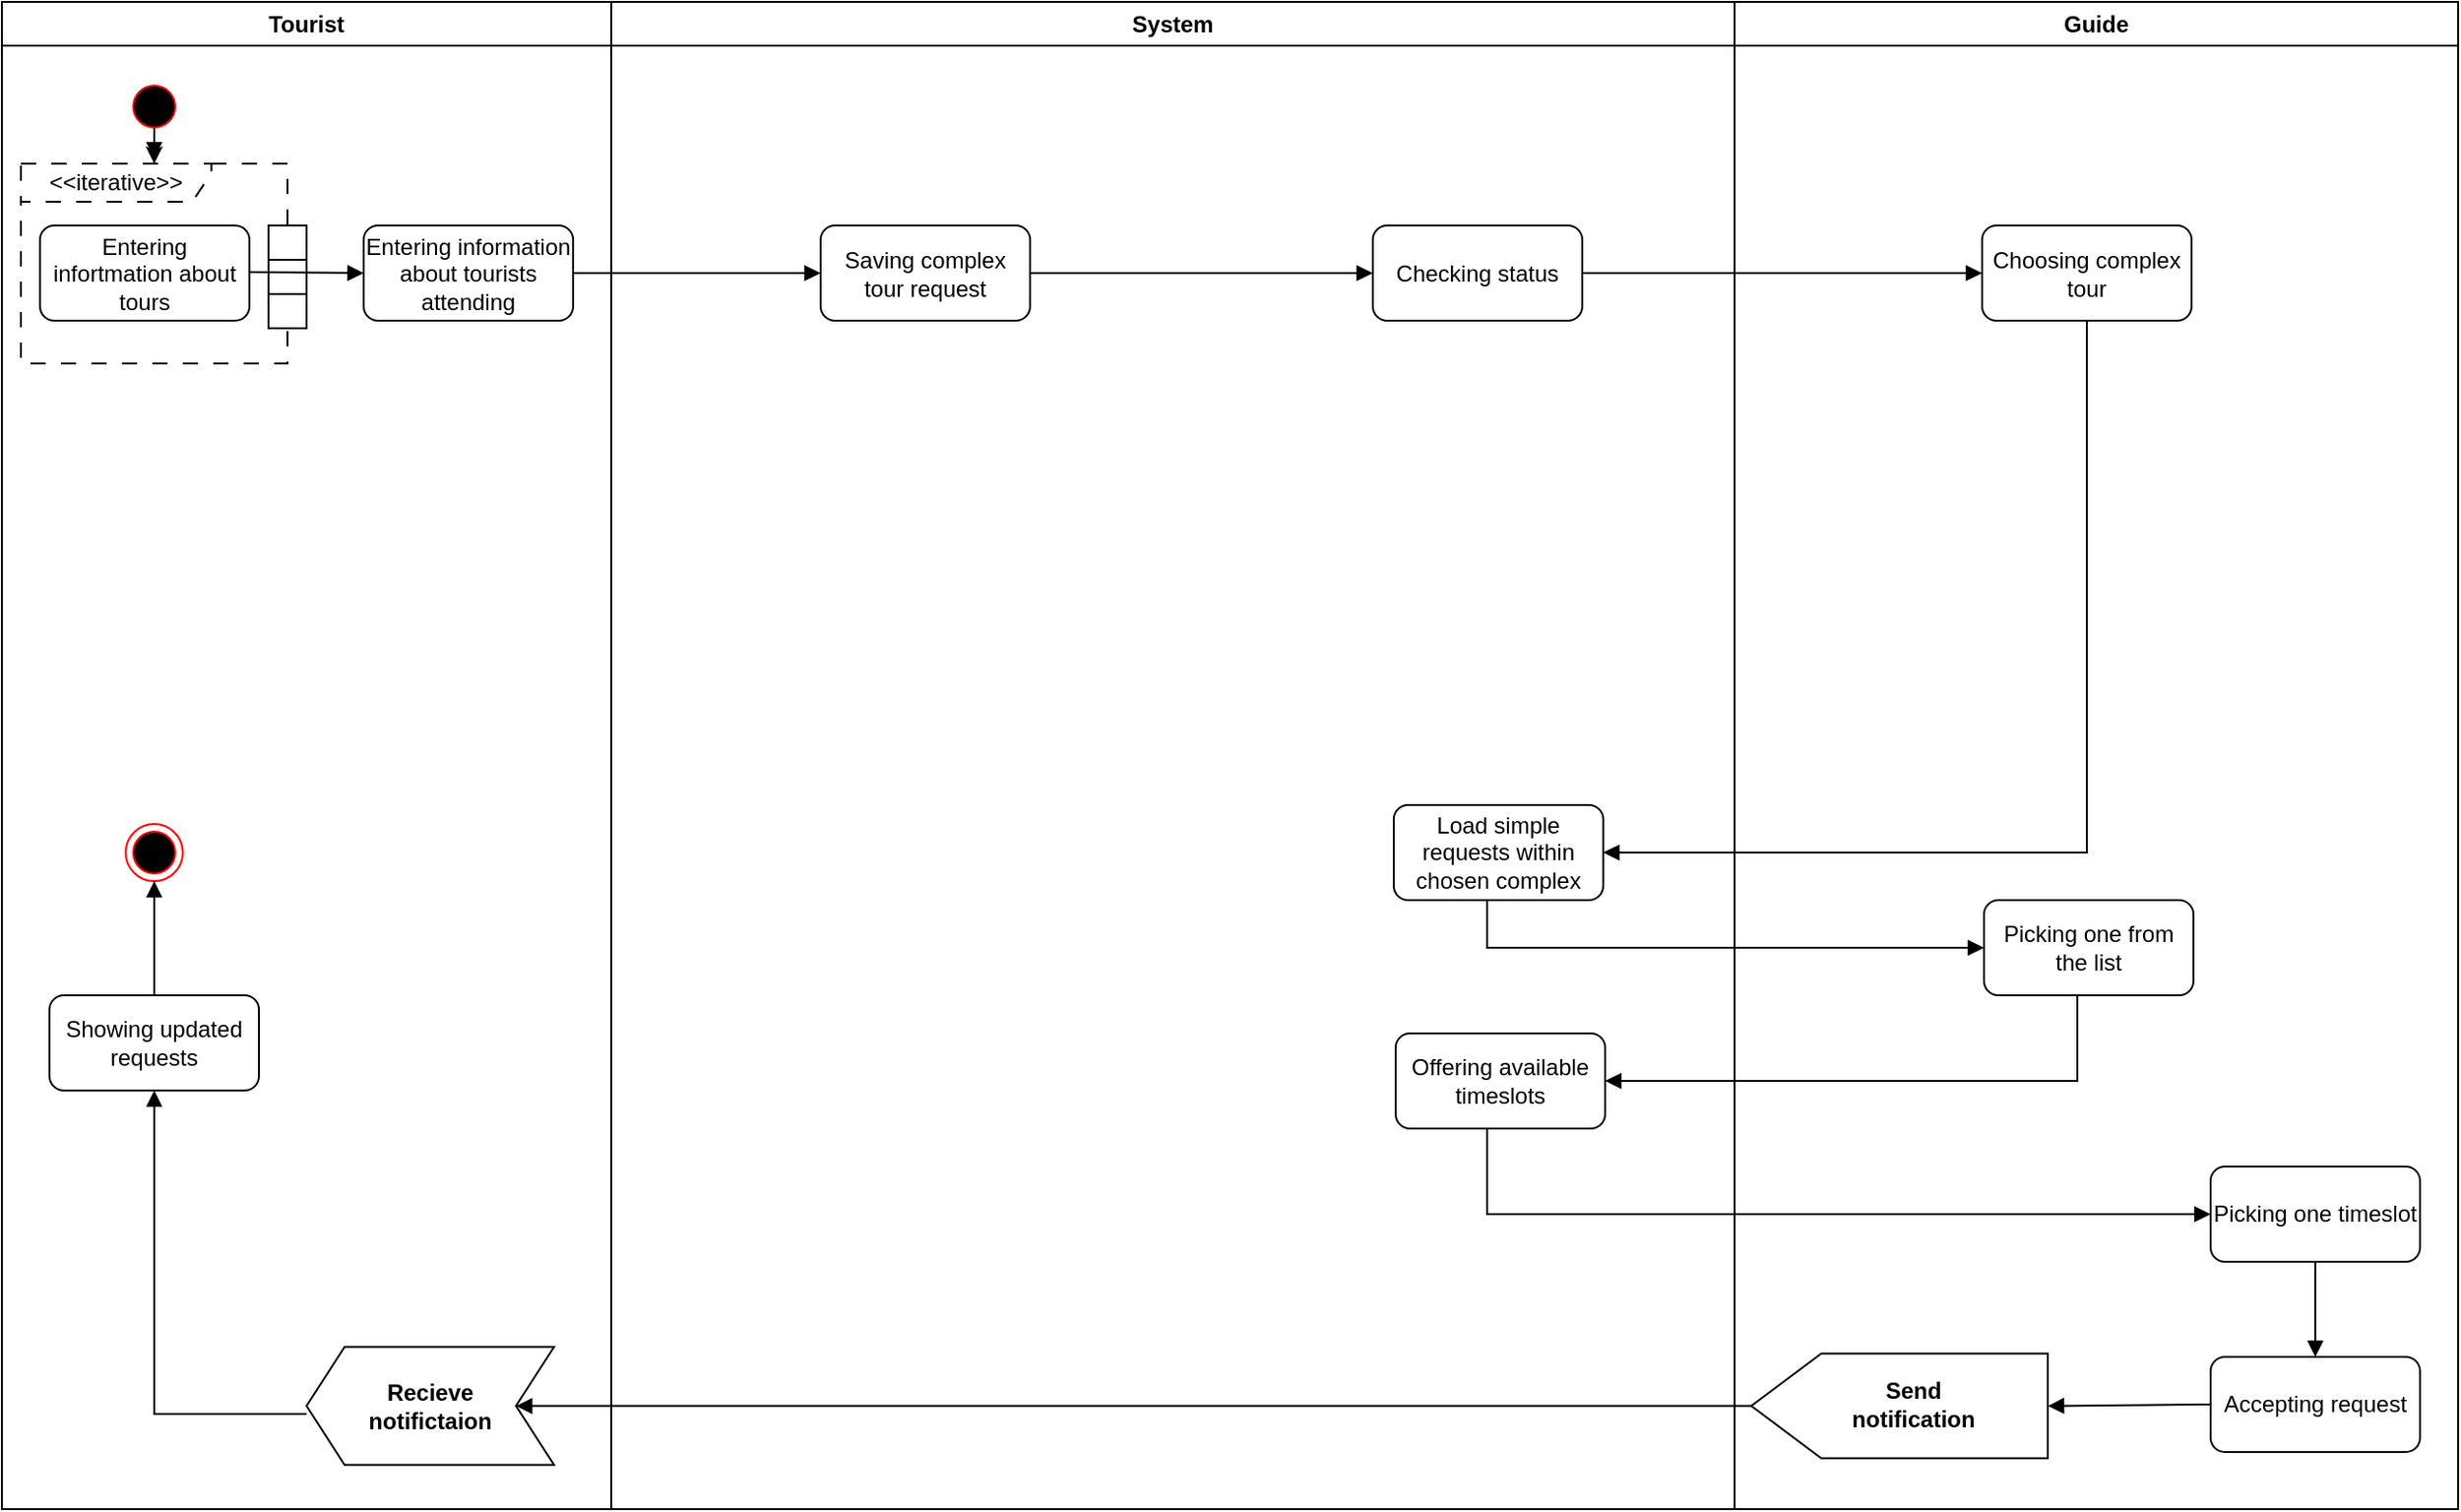 <mxfile version="24.4.8" type="device" pages="2">
  <diagram name="Page-1" id="e7e014a7-5840-1c2e-5031-d8a46d1fe8dd">
    <mxGraphModel dx="1500" dy="807" grid="1" gridSize="10" guides="1" tooltips="1" connect="1" arrows="1" fold="1" page="1" pageScale="1" pageWidth="1169" pageHeight="826" background="none" math="0" shadow="0">
      <root>
        <mxCell id="0" />
        <mxCell id="1" parent="0" />
        <mxCell id="2" value="Tourist" style="swimlane;whiteSpace=wrap" parent="1" vertex="1">
          <mxGeometry x="90" y="128" width="320" height="792" as="geometry" />
        </mxCell>
        <mxCell id="6rrF4IKXqG0SPPaiM7PB-67" value="" style="edgeStyle=orthogonalEdgeStyle;rounded=0;orthogonalLoop=1;jettySize=auto;html=1;" parent="2" source="13" target="6rrF4IKXqG0SPPaiM7PB-41" edge="1">
          <mxGeometry relative="1" as="geometry" />
        </mxCell>
        <mxCell id="13" value="" style="ellipse;shape=startState;fillColor=#000000;strokeColor=#ff0000;" parent="2" vertex="1">
          <mxGeometry x="65" y="40" width="30" height="30" as="geometry" />
        </mxCell>
        <mxCell id="6rrF4IKXqG0SPPaiM7PB-41" value="&amp;lt;&amp;lt;iterative&amp;gt;&amp;gt;" style="shape=umlFrame;whiteSpace=wrap;html=1;pointerEvents=0;dashed=1;width=100;height=20;dashPattern=8 8;" parent="2" vertex="1">
          <mxGeometry x="10" y="85" width="140" height="105" as="geometry" />
        </mxCell>
        <mxCell id="6rrF4IKXqG0SPPaiM7PB-43" value="Entering infortmation about tours" style="html=1;whiteSpace=wrap;rounded=1;" parent="2" vertex="1">
          <mxGeometry x="20" y="117.5" width="110" height="50" as="geometry" />
        </mxCell>
        <mxCell id="6rrF4IKXqG0SPPaiM7PB-46" value="" style="html=1;verticalAlign=bottom;endArrow=block;curved=0;rounded=0;entryX=0.5;entryY=-0.026;entryDx=0;entryDy=0;entryPerimeter=0;exitX=0.5;exitY=1;exitDx=0;exitDy=0;" parent="2" source="13" target="6rrF4IKXqG0SPPaiM7PB-41" edge="1">
          <mxGeometry width="80" relative="1" as="geometry">
            <mxPoint x="150" y="57.5" as="sourcePoint" />
            <mxPoint x="140" y="167.5" as="targetPoint" />
          </mxGeometry>
        </mxCell>
        <mxCell id="6rrF4IKXqG0SPPaiM7PB-47" value="Entering information about tourists attending" style="html=1;whiteSpace=wrap;rounded=1;" parent="2" vertex="1">
          <mxGeometry x="190" y="117.5" width="110" height="50" as="geometry" />
        </mxCell>
        <mxCell id="6rrF4IKXqG0SPPaiM7PB-105" value="" style="shape=step;perimeter=stepPerimeter;whiteSpace=wrap;html=1;fixedSize=1;size=20;rotation=-180;" parent="2" vertex="1">
          <mxGeometry x="160" y="706.78" width="130" height="62" as="geometry" />
        </mxCell>
        <mxCell id="6rrF4IKXqG0SPPaiM7PB-107" value="Recieve notifictaion" style="text;align=center;fontStyle=1;verticalAlign=middle;spacingLeft=3;spacingRight=3;strokeColor=none;rotatable=0;points=[[0,0.5],[1,0.5]];portConstraint=eastwest;html=1;whiteSpace=wrap;" parent="2" vertex="1">
          <mxGeometry x="185" y="725" width="80" height="26" as="geometry" />
        </mxCell>
        <mxCell id="6rrF4IKXqG0SPPaiM7PB-108" value="Showing updated requests" style="html=1;whiteSpace=wrap;rounded=1;" parent="2" vertex="1">
          <mxGeometry x="25" y="522" width="110" height="50" as="geometry" />
        </mxCell>
        <mxCell id="6rrF4IKXqG0SPPaiM7PB-109" value="" style="html=1;verticalAlign=bottom;endArrow=block;curved=0;rounded=0;entryX=0.5;entryY=1;entryDx=0;entryDy=0;" parent="2" target="6rrF4IKXqG0SPPaiM7PB-108" edge="1">
          <mxGeometry width="80" relative="1" as="geometry">
            <mxPoint x="160" y="742" as="sourcePoint" />
            <mxPoint x="240" y="742" as="targetPoint" />
            <Array as="points">
              <mxPoint x="80" y="742" />
            </Array>
          </mxGeometry>
        </mxCell>
        <mxCell id="6rrF4IKXqG0SPPaiM7PB-110" value="" style="ellipse;html=1;shape=endState;fillColor=#000000;strokeColor=#ff0000;" parent="2" vertex="1">
          <mxGeometry x="65" y="432" width="30" height="30" as="geometry" />
        </mxCell>
        <mxCell id="6rrF4IKXqG0SPPaiM7PB-111" value="" style="html=1;verticalAlign=bottom;endArrow=block;curved=0;rounded=0;entryX=0.5;entryY=1;entryDx=0;entryDy=0;" parent="2" target="6rrF4IKXqG0SPPaiM7PB-110" edge="1">
          <mxGeometry width="80" relative="1" as="geometry">
            <mxPoint x="80" y="522" as="sourcePoint" />
            <mxPoint x="160" y="522" as="targetPoint" />
          </mxGeometry>
        </mxCell>
        <mxCell id="6rrF4IKXqG0SPPaiM7PB-138" value="" style="rounded=0;whiteSpace=wrap;html=1;" parent="2" vertex="1">
          <mxGeometry x="140" y="117.5" width="20" height="18" as="geometry" />
        </mxCell>
        <mxCell id="6rrF4IKXqG0SPPaiM7PB-137" value="" style="rounded=0;whiteSpace=wrap;html=1;" parent="2" vertex="1">
          <mxGeometry x="140" y="135.5" width="20" height="18" as="geometry" />
        </mxCell>
        <mxCell id="6rrF4IKXqG0SPPaiM7PB-136" value="" style="rounded=0;whiteSpace=wrap;html=1;" parent="2" vertex="1">
          <mxGeometry x="140" y="153.5" width="20" height="18" as="geometry" />
        </mxCell>
        <mxCell id="6rrF4IKXqG0SPPaiM7PB-139" value="" style="html=1;verticalAlign=bottom;endArrow=block;curved=0;rounded=0;entryX=0;entryY=0.5;entryDx=0;entryDy=0;" parent="2" target="6rrF4IKXqG0SPPaiM7PB-47" edge="1">
          <mxGeometry width="80" relative="1" as="geometry">
            <mxPoint x="130" y="142" as="sourcePoint" />
            <mxPoint x="210" y="142" as="targetPoint" />
          </mxGeometry>
        </mxCell>
        <UserObject label="System" link="data:page/id,WncTWQKVgaNf1F_cpsyd" id="3">
          <mxCell style="swimlane;whiteSpace=wrap" parent="1" vertex="1">
            <mxGeometry x="410" y="128" width="590" height="792" as="geometry" />
          </mxCell>
        </UserObject>
        <mxCell id="6rrF4IKXqG0SPPaiM7PB-70" value="Load simple requests within chosen complex" style="html=1;whiteSpace=wrap;rounded=1;" parent="3" vertex="1">
          <mxGeometry x="411" y="422" width="110" height="50" as="geometry" />
        </mxCell>
        <mxCell id="6rrF4IKXqG0SPPaiM7PB-73" value="" style="html=1;verticalAlign=bottom;endArrow=block;curved=0;rounded=0;entryX=0;entryY=0.5;entryDx=0;entryDy=0;" parent="3" target="6rrF4IKXqG0SPPaiM7PB-72" edge="1">
          <mxGeometry width="80" relative="1" as="geometry">
            <mxPoint x="460" y="472" as="sourcePoint" />
            <mxPoint x="540" y="472" as="targetPoint" />
            <Array as="points">
              <mxPoint x="460" y="497" />
            </Array>
          </mxGeometry>
        </mxCell>
        <mxCell id="6rrF4IKXqG0SPPaiM7PB-75" value="Offering available timeslots" style="html=1;whiteSpace=wrap;rounded=1;" parent="3" vertex="1">
          <mxGeometry x="412" y="542" width="110" height="50" as="geometry" />
        </mxCell>
        <mxCell id="6rrF4IKXqG0SPPaiM7PB-78" value="" style="html=1;verticalAlign=bottom;endArrow=block;curved=0;rounded=0;entryX=0;entryY=0.5;entryDx=0;entryDy=0;" parent="3" target="6rrF4IKXqG0SPPaiM7PB-77" edge="1">
          <mxGeometry width="80" relative="1" as="geometry">
            <mxPoint x="460" y="592" as="sourcePoint" />
            <mxPoint x="540" y="592" as="targetPoint" />
            <Array as="points">
              <mxPoint x="460" y="637" />
            </Array>
          </mxGeometry>
        </mxCell>
        <UserObject label="Checking status" link="data:page/id,WncTWQKVgaNf1F_cpsyd" id="5gT6g4EMRQm26O-VULGS-13">
          <mxCell style="html=1;whiteSpace=wrap;rounded=1;" vertex="1" parent="3">
            <mxGeometry x="400" y="117.5" width="110" height="50" as="geometry" />
          </mxCell>
        </UserObject>
        <mxCell id="XRCXILizIFsQ3adIxmzv-13" value="" style="html=1;verticalAlign=bottom;endArrow=block;curved=0;rounded=0;entryX=0;entryY=0.5;entryDx=0;entryDy=0;" edge="1" parent="3" source="6rrF4IKXqG0SPPaiM7PB-49" target="5gT6g4EMRQm26O-VULGS-13">
          <mxGeometry width="80" relative="1" as="geometry">
            <mxPoint x="130" y="142" as="sourcePoint" />
            <mxPoint x="210" y="142" as="targetPoint" />
          </mxGeometry>
        </mxCell>
        <mxCell id="6rrF4IKXqG0SPPaiM7PB-49" value="Saving complex tour request" style="html=1;whiteSpace=wrap;rounded=1;" parent="3" vertex="1">
          <mxGeometry x="110" y="117.5" width="110" height="50" as="geometry" />
        </mxCell>
        <mxCell id="4" value="Guide" style="swimlane;whiteSpace=wrap" parent="1" vertex="1">
          <mxGeometry x="1000" y="128" width="380" height="792" as="geometry" />
        </mxCell>
        <mxCell id="6rrF4IKXqG0SPPaiM7PB-69" value="Choosing complex tour" style="html=1;whiteSpace=wrap;rounded=1;" parent="4" vertex="1">
          <mxGeometry x="130" y="117.5" width="110" height="50" as="geometry" />
        </mxCell>
        <mxCell id="6rrF4IKXqG0SPPaiM7PB-72" value="Picking one from the list" style="html=1;whiteSpace=wrap;rounded=1;" parent="4" vertex="1">
          <mxGeometry x="131" y="472" width="110" height="50" as="geometry" />
        </mxCell>
        <mxCell id="6rrF4IKXqG0SPPaiM7PB-76" value="" style="html=1;verticalAlign=bottom;endArrow=block;curved=0;rounded=0;entryX=1;entryY=0.5;entryDx=0;entryDy=0;" parent="4" target="6rrF4IKXqG0SPPaiM7PB-75" edge="1">
          <mxGeometry width="80" relative="1" as="geometry">
            <mxPoint x="180" y="522" as="sourcePoint" />
            <mxPoint x="260" y="522" as="targetPoint" />
            <Array as="points">
              <mxPoint x="180" y="567" />
            </Array>
          </mxGeometry>
        </mxCell>
        <mxCell id="6rrF4IKXqG0SPPaiM7PB-77" value="Picking one timeslot" style="html=1;whiteSpace=wrap;rounded=1;" parent="4" vertex="1">
          <mxGeometry x="250" y="612" width="110" height="50" as="geometry" />
        </mxCell>
        <mxCell id="6rrF4IKXqG0SPPaiM7PB-79" value="Accepting request" style="html=1;whiteSpace=wrap;rounded=1;" parent="4" vertex="1">
          <mxGeometry x="250" y="712" width="110" height="50" as="geometry" />
        </mxCell>
        <mxCell id="6rrF4IKXqG0SPPaiM7PB-82" value="" style="html=1;verticalAlign=bottom;endArrow=block;curved=0;rounded=0;entryX=0.5;entryY=0;entryDx=0;entryDy=0;exitX=0.5;exitY=1;exitDx=0;exitDy=0;" parent="4" source="6rrF4IKXqG0SPPaiM7PB-77" target="6rrF4IKXqG0SPPaiM7PB-79" edge="1">
          <mxGeometry width="80" relative="1" as="geometry">
            <mxPoint x="300" y="662" as="sourcePoint" />
            <mxPoint x="380" y="662" as="targetPoint" />
          </mxGeometry>
        </mxCell>
        <mxCell id="6rrF4IKXqG0SPPaiM7PB-87" value="" style="shape=offPageConnector;whiteSpace=wrap;html=1;rotation=90;size=0.236;" parent="4" vertex="1">
          <mxGeometry x="59.15" y="659.92" width="55" height="155.72" as="geometry" />
        </mxCell>
        <mxCell id="6rrF4IKXqG0SPPaiM7PB-96" value="" style="html=1;verticalAlign=bottom;endArrow=block;curved=0;rounded=0;entryX=0.5;entryY=0;entryDx=0;entryDy=0;exitX=0;exitY=0.5;exitDx=0;exitDy=0;" parent="4" source="6rrF4IKXqG0SPPaiM7PB-79" target="6rrF4IKXqG0SPPaiM7PB-87" edge="1">
          <mxGeometry width="80" relative="1" as="geometry">
            <mxPoint x="250" y="732" as="sourcePoint" />
            <mxPoint x="330" y="732" as="targetPoint" />
          </mxGeometry>
        </mxCell>
        <mxCell id="6rrF4IKXqG0SPPaiM7PB-97" value="Send notification" style="text;align=center;fontStyle=1;verticalAlign=middle;spacingLeft=3;spacingRight=3;strokeColor=none;rotatable=0;points=[[0,0.5],[1,0.5]];portConstraint=eastwest;html=1;whiteSpace=wrap;" parent="4" vertex="1">
          <mxGeometry x="59.15" y="724" width="70" height="26" as="geometry" />
        </mxCell>
        <mxCell id="6rrF4IKXqG0SPPaiM7PB-50" value="" style="html=1;verticalAlign=bottom;endArrow=block;curved=0;rounded=0;exitX=1;exitY=0.5;exitDx=0;exitDy=0;entryX=0;entryY=0.5;entryDx=0;entryDy=0;" parent="1" source="6rrF4IKXqG0SPPaiM7PB-47" target="6rrF4IKXqG0SPPaiM7PB-49" edge="1">
          <mxGeometry width="80" relative="1" as="geometry">
            <mxPoint x="500" y="420" as="sourcePoint" />
            <mxPoint x="580" y="420" as="targetPoint" />
          </mxGeometry>
        </mxCell>
        <mxCell id="6rrF4IKXqG0SPPaiM7PB-71" value="" style="html=1;verticalAlign=bottom;endArrow=block;curved=0;rounded=0;exitX=0.5;exitY=1;exitDx=0;exitDy=0;entryX=1;entryY=0.5;entryDx=0;entryDy=0;" parent="1" source="6rrF4IKXqG0SPPaiM7PB-69" target="6rrF4IKXqG0SPPaiM7PB-70" edge="1">
          <mxGeometry width="80" relative="1" as="geometry">
            <mxPoint x="1180" y="300" as="sourcePoint" />
            <mxPoint x="1180" y="390" as="targetPoint" />
            <Array as="points">
              <mxPoint x="1185" y="575" />
            </Array>
          </mxGeometry>
        </mxCell>
        <mxCell id="6rrF4IKXqG0SPPaiM7PB-106" value="" style="html=1;verticalAlign=bottom;endArrow=block;curved=0;rounded=0;entryX=0;entryY=0.5;entryDx=0;entryDy=0;exitX=0.5;exitY=1;exitDx=0;exitDy=0;" parent="1" source="6rrF4IKXqG0SPPaiM7PB-87" target="6rrF4IKXqG0SPPaiM7PB-105" edge="1">
          <mxGeometry width="80" relative="1" as="geometry">
            <mxPoint x="1010" y="870" as="sourcePoint" />
            <mxPoint x="1090" y="870" as="targetPoint" />
          </mxGeometry>
        </mxCell>
        <mxCell id="6rrF4IKXqG0SPPaiM7PB-65" value="" style="html=1;verticalAlign=bottom;endArrow=block;curved=0;rounded=0;exitX=1;exitY=0.5;exitDx=0;exitDy=0;" parent="1" target="6rrF4IKXqG0SPPaiM7PB-69" edge="1" source="5gT6g4EMRQm26O-VULGS-13">
          <mxGeometry width="80" relative="1" as="geometry">
            <mxPoint x="900" y="270" as="sourcePoint" />
            <mxPoint x="1120" y="270" as="targetPoint" />
          </mxGeometry>
        </mxCell>
      </root>
    </mxGraphModel>
  </diagram>
  <diagram id="WncTWQKVgaNf1F_cpsyd" name="Page-2">
    <mxGraphModel dx="1050" dy="565" grid="1" gridSize="10" guides="1" tooltips="1" connect="1" arrows="1" fold="1" page="1" pageScale="1" pageWidth="850" pageHeight="1100" math="0" shadow="0">
      <root>
        <mxCell id="0" />
        <mxCell id="1" parent="0" />
        <mxCell id="4vxNBmy59xPRXOIhIHnp-1" value="" style="shape=collate;whiteSpace=wrap;html=1;" vertex="1" parent="1">
          <mxGeometry x="420" y="354" width="60" height="60" as="geometry" />
        </mxCell>
        <mxCell id="4vxNBmy59xPRXOIhIHnp-2" value="Load requests" style="html=1;whiteSpace=wrap;rounded=1;" vertex="1" parent="1">
          <mxGeometry x="520" y="359" width="110" height="50" as="geometry" />
        </mxCell>
        <mxCell id="4vxNBmy59xPRXOIhIHnp-3" value="" style="html=1;verticalAlign=bottom;endArrow=block;curved=0;rounded=0;" edge="1" parent="1">
          <mxGeometry width="80" relative="1" as="geometry">
            <mxPoint x="450" y="384" as="sourcePoint" />
            <mxPoint x="520" y="384" as="targetPoint" />
          </mxGeometry>
        </mxCell>
        <mxCell id="4vxNBmy59xPRXOIhIHnp-4" value="&amp;lt;&amp;lt;iterative&amp;gt;&amp;gt;" style="shape=umlFrame;whiteSpace=wrap;html=1;pointerEvents=0;width=80;height=30;dashed=1;dashPattern=8 8;" vertex="1" parent="1">
          <mxGeometry x="670" y="308" width="290" height="150" as="geometry" />
        </mxCell>
        <mxCell id="4vxNBmy59xPRXOIhIHnp-5" value="" style="rhombus;whiteSpace=wrap;html=1;" vertex="1" parent="1">
          <mxGeometry x="690" y="349.5" width="70" height="69" as="geometry" />
        </mxCell>
        <mxCell id="4vxNBmy59xPRXOIhIHnp-7" value="Mark request as invalid" style="html=1;whiteSpace=wrap;rounded=1;" vertex="1" parent="1">
          <mxGeometry x="820" y="359.5" width="110" height="50" as="geometry" />
        </mxCell>
        <mxCell id="4vxNBmy59xPRXOIhIHnp-8" value="Yes" style="html=1;verticalAlign=bottom;endArrow=block;curved=0;rounded=0;exitX=1;exitY=0.5;exitDx=0;exitDy=0;entryX=0;entryY=0.5;entryDx=0;entryDy=0;" edge="1" parent="1" source="4vxNBmy59xPRXOIhIHnp-5" target="4vxNBmy59xPRXOIhIHnp-7">
          <mxGeometry width="80" relative="1" as="geometry">
            <mxPoint x="760" y="381.5" as="sourcePoint" />
            <mxPoint x="820" y="381.5" as="targetPoint" />
          </mxGeometry>
        </mxCell>
        <mxCell id="4vxNBmy59xPRXOIhIHnp-9" value="Save requests" style="html=1;whiteSpace=wrap;rounded=1;" vertex="1" parent="1">
          <mxGeometry x="820" y="490" width="110" height="50" as="geometry" />
        </mxCell>
        <mxCell id="4vxNBmy59xPRXOIhIHnp-10" value="" style="rounded=0;whiteSpace=wrap;html=1;" vertex="1" parent="1">
          <mxGeometry x="660" y="390" width="20" height="18" as="geometry" />
        </mxCell>
        <mxCell id="4vxNBmy59xPRXOIhIHnp-11" value="" style="rounded=0;whiteSpace=wrap;html=1;" vertex="1" parent="1">
          <mxGeometry x="660" y="354" width="20" height="18" as="geometry" />
        </mxCell>
        <mxCell id="4vxNBmy59xPRXOIhIHnp-12" value="" style="rounded=0;whiteSpace=wrap;html=1;" vertex="1" parent="1">
          <mxGeometry x="660" y="372" width="20" height="18" as="geometry" />
        </mxCell>
        <mxCell id="4vxNBmy59xPRXOIhIHnp-13" value="" style="rounded=0;whiteSpace=wrap;html=1;" vertex="1" parent="1">
          <mxGeometry x="840" y="450.5" width="20" height="18" as="geometry" />
        </mxCell>
        <mxCell id="4vxNBmy59xPRXOIhIHnp-14" value="" style="rounded=0;whiteSpace=wrap;html=1;" vertex="1" parent="1">
          <mxGeometry x="860" y="450.5" width="20" height="18" as="geometry" />
        </mxCell>
        <mxCell id="4vxNBmy59xPRXOIhIHnp-15" value="" style="rounded=0;whiteSpace=wrap;html=1;" vertex="1" parent="1">
          <mxGeometry x="880" y="450.5" width="20" height="18" as="geometry" />
        </mxCell>
        <mxCell id="4vxNBmy59xPRXOIhIHnp-16" value="" style="html=1;verticalAlign=bottom;endArrow=block;curved=0;rounded=0;entryX=0.5;entryY=0;entryDx=0;entryDy=0;" edge="1" parent="1" target="4vxNBmy59xPRXOIhIHnp-9">
          <mxGeometry width="80" relative="1" as="geometry">
            <mxPoint x="875" y="410" as="sourcePoint" />
            <mxPoint x="950" y="410" as="targetPoint" />
          </mxGeometry>
        </mxCell>
        <mxCell id="4vxNBmy59xPRXOIhIHnp-17" value="" style="html=1;verticalAlign=bottom;endArrow=block;curved=0;rounded=0;" edge="1" parent="1">
          <mxGeometry width="80" relative="1" as="geometry">
            <mxPoint x="630" y="383.79" as="sourcePoint" />
            <mxPoint x="690" y="383.79" as="targetPoint" />
          </mxGeometry>
        </mxCell>
        <mxCell id="4vxNBmy59xPRXOIhIHnp-20" value="Title" style="text;align=center;fontStyle=1;verticalAlign=middle;spacingLeft=3;spacingRight=3;strokeColor=none;rotatable=0;points=[[0,0.5],[1,0.5]];portConstraint=eastwest;html=1;" vertex="1" parent="1">
          <mxGeometry x="570" y="350" width="80" height="26" as="geometry" />
        </mxCell>
        <mxCell id="pTNu1lpx6SmGnWlOgd81-1" value="System" style="swimlane;whiteSpace=wrap" vertex="1" parent="1">
          <mxGeometry x="300" y="170" width="700" height="620" as="geometry" />
        </mxCell>
        <mxCell id="pTNu1lpx6SmGnWlOgd81-12" value="" style="ellipse;html=1;shape=endState;fillColor=#000000;strokeColor=#ff0000;" vertex="1" parent="pTNu1lpx6SmGnWlOgd81-1">
          <mxGeometry x="560" y="432" width="30" height="30" as="geometry" />
        </mxCell>
        <mxCell id="JhviRUnumtoqr8adERLo-1" value="" style="ellipse;shape=startState;fillColor=#000000;strokeColor=#ff0000;" vertex="1" parent="pTNu1lpx6SmGnWlOgd81-1">
          <mxGeometry x="15" y="199" width="30" height="30" as="geometry" />
        </mxCell>
        <mxCell id="JhviRUnumtoqr8adERLo-4" value="" style="html=1;verticalAlign=bottom;endArrow=block;curved=0;rounded=0;entryX=0.5;entryY=0;entryDx=0;entryDy=0;" edge="1" parent="pTNu1lpx6SmGnWlOgd81-1" target="pTNu1lpx6SmGnWlOgd81-12">
          <mxGeometry width="80" relative="1" as="geometry">
            <mxPoint x="575" y="370" as="sourcePoint" />
            <mxPoint x="650" y="370" as="targetPoint" />
          </mxGeometry>
        </mxCell>
        <mxCell id="JhviRUnumtoqr8adERLo-5" value="[every hour]" style="text;align=center;fontStyle=1;verticalAlign=middle;spacingLeft=3;spacingRight=3;strokeColor=none;rotatable=0;points=[[0,0.5],[1,0.5]];portConstraint=eastwest;html=1;" vertex="1" parent="pTNu1lpx6SmGnWlOgd81-1">
          <mxGeometry x="110" y="255" width="80" height="26" as="geometry" />
        </mxCell>
        <mxCell id="4vxNBmy59xPRXOIhIHnp-6" value="48h until deadline?" style="text;align=center;fontStyle=1;verticalAlign=middle;spacingLeft=3;spacingRight=3;strokeColor=none;rotatable=0;points=[[0,0.5],[1,0.5]];portConstraint=eastwest;html=1;" vertex="1" parent="pTNu1lpx6SmGnWlOgd81-1">
          <mxGeometry x="390" y="255" width="80" height="26" as="geometry" />
        </mxCell>
        <mxCell id="QqTq2-vCTfPPbiC6L8Zz-4" value="No" style="html=1;verticalAlign=bottom;endArrow=block;curved=0;rounded=0;" edge="1" parent="pTNu1lpx6SmGnWlOgd81-1">
          <mxGeometry width="80" relative="1" as="geometry">
            <mxPoint x="420" y="180" as="sourcePoint" />
            <mxPoint x="570" y="260" as="targetPoint" />
            <Array as="points">
              <mxPoint x="650" y="180" />
              <mxPoint x="650" y="260" />
            </Array>
          </mxGeometry>
        </mxCell>
        <mxCell id="JhviRUnumtoqr8adERLo-2" value="" style="html=1;verticalAlign=bottom;endArrow=block;curved=0;rounded=0;exitX=1;exitY=0.5;exitDx=0;exitDy=0;" edge="1" parent="1" source="JhviRUnumtoqr8adERLo-1">
          <mxGeometry x="-1" y="-143" width="80" relative="1" as="geometry">
            <mxPoint x="340" y="384.5" as="sourcePoint" />
            <mxPoint x="450" y="384" as="targetPoint" />
            <mxPoint x="-140" y="-113" as="offset" />
          </mxGeometry>
        </mxCell>
      </root>
    </mxGraphModel>
  </diagram>
</mxfile>
